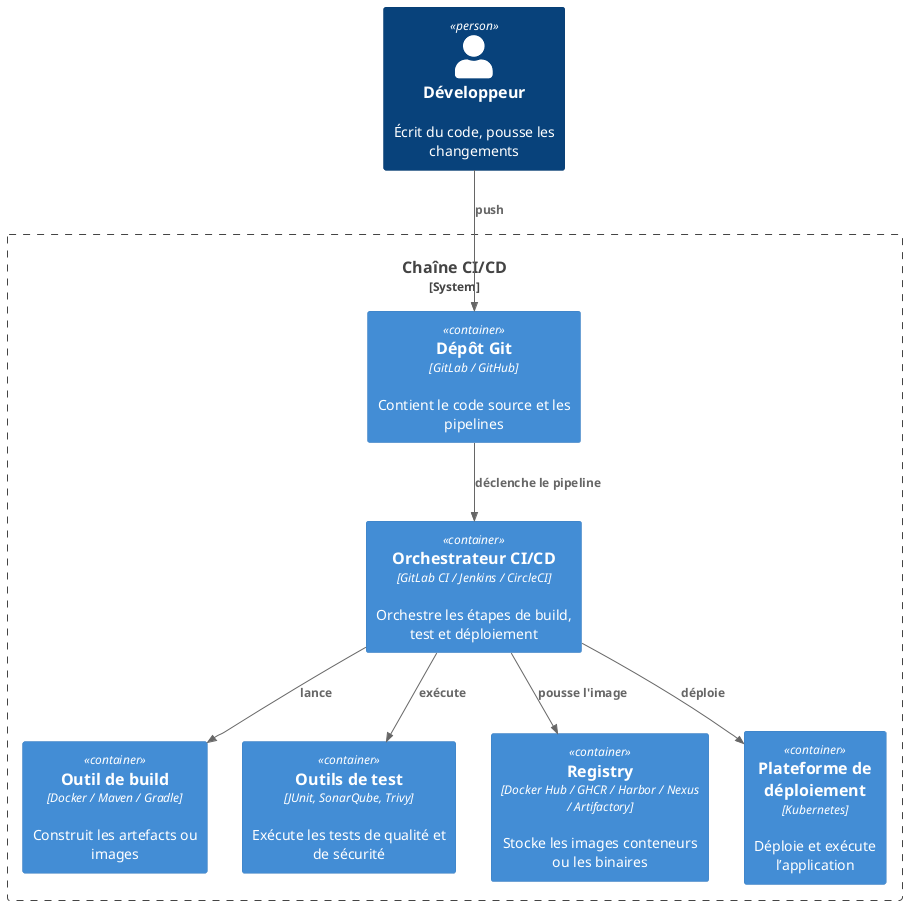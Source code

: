 @startuml CI_CD_Modern
!include <C4/C4_Container>
LAYOUT_TOP_DOWN()

Person(dev, "Développeur", "Écrit du code, pousse les changements")

System_Boundary(ci_cd, "Chaîne CI/CD") {
  Container(git, "Dépôt Git", "GitLab / GitHub", "Contient le code source et les pipelines")
  Container(ci, "Orchestrateur CI/CD", "GitLab CI / Jenkins / CircleCI", "Orchestre les étapes de build, test et déploiement")
  Container(build, "Outil de build", "Docker / Maven / Gradle", "Construit les artefacts ou images")
  Container(test, "Outils de test", "JUnit, SonarQube, Trivy", "Exécute les tests de qualité et de sécurité")
  Container(registry, "Registry", "Docker Hub / GHCR / Harbor / Nexus / Artifactory", "Stocke les images conteneurs ou les binaires")
  Container(k8s, "Plateforme de déploiement", "Kubernetes", "Déploie et exécute l’application")  
}

Rel(dev, git, "push")
Rel(git, ci, "déclenche le pipeline")
Rel(ci, build, "lance")
Rel(ci, test, "exécute")
Rel(ci, registry, "pousse l'image")
Rel(ci, k8s, "déploie")

@enduml